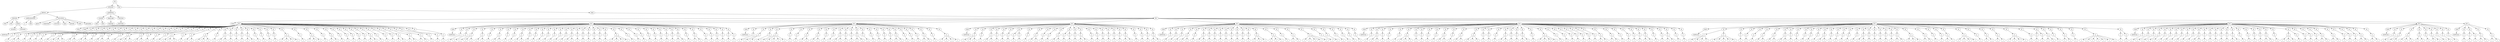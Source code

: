 digraph Tree {
	"t0" [label = "TEI"];
	"t1" [label = "teiHeader"];
	"t2" [label = "fileDesc"];
	"t3" [label = "titleStmt"];
	"t4" [label = "title"];
	"t5" [label = "title"];
	"t6" [label = "author"];
	"t7" [label = "surname"];
	"t8" [label = "forename"];
	"t9" [label = "publicationStmt"];
	"t10" [label = "p"];
	"t11" [label = "idno"];
	"t12" [label = "sourceDesc"];
	"t13" [label = "genre"];
	"t14" [label = "inspiration"];
	"t15" [label = "structure"];
	"t16" [label = "type"];
	"t17" [label = "periode"];
	"t18" [label = "taille"];
	"t19" [label = "permalien"];
	"t20" [label = "profileDesc"];
	"t21" [label = "creation"];
	"t22" [label = "date"];
	"t23" [label = "date"];
	"t24" [label = "langUsage"];
	"t25" [label = "language"];
	"t26" [label = "textClass"];
	"t27" [label = "keywords"];
	"t28" [label = "term"];
	"t29" [label = "text"];
	"t30" [label = "body"];
	"t31" [label = "div1"];
	"t32" [label = "head"];
	"t33" [label = "div2"];
	"t34" [label = "head"];
	"t35" [label = "listPerson"];
	"t36" [label = "sp"];
	"t37" [label = "p"];
	"t38" [label = "s"];
	"t39" [label = "sp"];
	"t40" [label = "p"];
	"t41" [label = "s"];
	"t42" [label = "s"];
	"t43" [label = "sp"];
	"t44" [label = "p"];
	"t45" [label = "s"];
	"t46" [label = "sp"];
	"t47" [label = "p"];
	"t48" [label = "s"];
	"t49" [label = "sp"];
	"t50" [label = "p"];
	"t51" [label = "s"];
	"t52" [label = "sp"];
	"t53" [label = "p"];
	"t54" [label = "s"];
	"t55" [label = "sp"];
	"t56" [label = "p"];
	"t57" [label = "s"];
	"t58" [label = "sp"];
	"t59" [label = "p"];
	"t60" [label = "s"];
	"t61" [label = "s"];
	"t62" [label = "s"];
	"t63" [label = "sp"];
	"t64" [label = "p"];
	"t65" [label = "s"];
	"t66" [label = "s"];
	"t67" [label = "sp"];
	"t68" [label = "p"];
	"t69" [label = "s"];
	"t70" [label = "s"];
	"t71" [label = "sp"];
	"t72" [label = "p"];
	"t73" [label = "s"];
	"t74" [label = "sp"];
	"t75" [label = "p"];
	"t76" [label = "s"];
	"t77" [label = "s"];
	"t78" [label = "sp"];
	"t79" [label = "p"];
	"t80" [label = "s"];
	"t81" [label = "sp"];
	"t82" [label = "p"];
	"t83" [label = "s"];
	"t84" [label = "sp"];
	"t85" [label = "p"];
	"t86" [label = "s"];
	"t87" [label = "s"];
	"t88" [label = "s"];
	"t89" [label = "sp"];
	"t90" [label = "p"];
	"t91" [label = "s"];
	"t92" [label = "s"];
	"t93" [label = "sp"];
	"t94" [label = "p"];
	"t95" [label = "s"];
	"t96" [label = "sp"];
	"t97" [label = "p"];
	"t98" [label = "s"];
	"t99" [label = "sp"];
	"t100" [label = "p"];
	"t101" [label = "s"];
	"t102" [label = "sp"];
	"t103" [label = "p"];
	"t104" [label = "s"];
	"t105" [label = "s"];
	"t106" [label = "s"];
	"t107" [label = "sp"];
	"t108" [label = "p"];
	"t109" [label = "s"];
	"t110" [label = "sp"];
	"t111" [label = "p"];
	"t112" [label = "s"];
	"t113" [label = "s"];
	"t114" [label = "sp"];
	"t115" [label = "p"];
	"t116" [label = "s"];
	"t117" [label = "s"];
	"t118" [label = "s"];
	"t119" [label = "sp"];
	"t120" [label = "p"];
	"t121" [label = "s"];
	"t122" [label = "sp"];
	"t123" [label = "p"];
	"t124" [label = "s"];
	"t125" [label = "s"];
	"t126" [label = "sp"];
	"t127" [label = "p"];
	"t128" [label = "s"];
	"t129" [label = "sp"];
	"t130" [label = "p"];
	"t131" [label = "s"];
	"t132" [label = "sp"];
	"t133" [label = "p"];
	"t134" [label = "s"];
	"t135" [label = "sp"];
	"t136" [label = "p"];
	"t137" [label = "s"];
	"t138" [label = "s"];
	"t139" [label = "sp"];
	"t140" [label = "p"];
	"t141" [label = "s"];
	"t142" [label = "sp"];
	"t143" [label = "p"];
	"t144" [label = "s"];
	"t145" [label = "sp"];
	"t146" [label = "p"];
	"t147" [label = "s"];
	"t148" [label = "sp"];
	"t149" [label = "p"];
	"t150" [label = "s"];
	"t151" [label = "sp"];
	"t152" [label = "p"];
	"t153" [label = "s"];
	"t154" [label = "s"];
	"t155" [label = "s"];
	"t156" [label = "s"];
	"t157" [label = "sp"];
	"t158" [label = "p"];
	"t159" [label = "s"];
	"t160" [label = "sp"];
	"t161" [label = "p"];
	"t162" [label = "s"];
	"t163" [label = "s"];
	"t164" [label = "s"];
	"t165" [label = "sp"];
	"t166" [label = "p"];
	"t167" [label = "s"];
	"t168" [label = "sp"];
	"t169" [label = "p"];
	"t170" [label = "s"];
	"t171" [label = "s"];
	"t172" [label = "sp"];
	"t173" [label = "p"];
	"t174" [label = "s"];
	"t175" [label = "sp"];
	"t176" [label = "p"];
	"t177" [label = "s"];
	"t178" [label = "sp"];
	"t179" [label = "p"];
	"t180" [label = "s"];
	"t181" [label = "sp"];
	"t182" [label = "p"];
	"t183" [label = "s"];
	"t184" [label = "sp"];
	"t185" [label = "p"];
	"t186" [label = "s"];
	"t187" [label = "sp"];
	"t188" [label = "p"];
	"t189" [label = "s"];
	"t190" [label = "s"];
	"t191" [label = "sp"];
	"t192" [label = "p"];
	"t193" [label = "s"];
	"t194" [label = "sp"];
	"t195" [label = "p"];
	"t196" [label = "s"];
	"t197" [label = "sp"];
	"t198" [label = "p"];
	"t199" [label = "s"];
	"t200" [label = "sp"];
	"t201" [label = "p"];
	"t202" [label = "s"];
	"t203" [label = "s"];
	"t204" [label = "sp"];
	"t205" [label = "p"];
	"t206" [label = "s"];
	"t207" [label = "s"];
	"t208" [label = "sp"];
	"t209" [label = "p"];
	"t210" [label = "s"];
	"t211" [label = "s"];
	"t212" [label = "sp"];
	"t213" [label = "p"];
	"t214" [label = "s"];
	"t215" [label = "sp"];
	"t216" [label = "p"];
	"t217" [label = "s"];
	"t218" [label = "sp"];
	"t219" [label = "p"];
	"t220" [label = "s"];
	"t221" [label = "div2"];
	"t222" [label = "head"];
	"t223" [label = "listPerson"];
	"t224" [label = "sp"];
	"t225" [label = "p"];
	"t226" [label = "s"];
	"t227" [label = "sp"];
	"t228" [label = "p"];
	"t229" [label = "s"];
	"t230" [label = "sp"];
	"t231" [label = "p"];
	"t232" [label = "s"];
	"t233" [label = "s"];
	"t234" [label = "s"];
	"t235" [label = "sp"];
	"t236" [label = "p"];
	"t237" [label = "s"];
	"t238" [label = "s"];
	"t239" [label = "sp"];
	"t240" [label = "p"];
	"t241" [label = "s"];
	"t242" [label = "sp"];
	"t243" [label = "p"];
	"t244" [label = "s"];
	"t245" [label = "s"];
	"t246" [label = "sp"];
	"t247" [label = "p"];
	"t248" [label = "s"];
	"t249" [label = "sp"];
	"t250" [label = "p"];
	"t251" [label = "s"];
	"t252" [label = "sp"];
	"t253" [label = "p"];
	"t254" [label = "s"];
	"t255" [label = "s"];
	"t256" [label = "sp"];
	"t257" [label = "p"];
	"t258" [label = "s"];
	"t259" [label = "sp"];
	"t260" [label = "p"];
	"t261" [label = "s"];
	"t262" [label = "sp"];
	"t263" [label = "p"];
	"t264" [label = "s"];
	"t265" [label = "sp"];
	"t266" [label = "p"];
	"t267" [label = "s"];
	"t268" [label = "sp"];
	"t269" [label = "p"];
	"t270" [label = "s"];
	"t271" [label = "sp"];
	"t272" [label = "p"];
	"t273" [label = "s"];
	"t274" [label = "sp"];
	"t275" [label = "p"];
	"t276" [label = "s"];
	"t277" [label = "sp"];
	"t278" [label = "p"];
	"t279" [label = "s"];
	"t280" [label = "s"];
	"t281" [label = "sp"];
	"t282" [label = "p"];
	"t283" [label = "s"];
	"t284" [label = "sp"];
	"t285" [label = "p"];
	"t286" [label = "s"];
	"t287" [label = "sp"];
	"t288" [label = "p"];
	"t289" [label = "s"];
	"t290" [label = "sp"];
	"t291" [label = "p"];
	"t292" [label = "s"];
	"t293" [label = "sp"];
	"t294" [label = "p"];
	"t295" [label = "s"];
	"t296" [label = "sp"];
	"t297" [label = "p"];
	"t298" [label = "s"];
	"t299" [label = "sp"];
	"t300" [label = "p"];
	"t301" [label = "s"];
	"t302" [label = "s"];
	"t303" [label = "s"];
	"t304" [label = "s"];
	"t305" [label = "sp"];
	"t306" [label = "p"];
	"t307" [label = "s"];
	"t308" [label = "sp"];
	"t309" [label = "p"];
	"t310" [label = "s"];
	"t311" [label = "sp"];
	"t312" [label = "p"];
	"t313" [label = "s"];
	"t314" [label = "sp"];
	"t315" [label = "p"];
	"t316" [label = "s"];
	"t317" [label = "sp"];
	"t318" [label = "p"];
	"t319" [label = "s"];
	"t320" [label = "sp"];
	"t321" [label = "p"];
	"t322" [label = "s"];
	"t323" [label = "sp"];
	"t324" [label = "p"];
	"t325" [label = "s"];
	"t326" [label = "sp"];
	"t327" [label = "p"];
	"t328" [label = "s"];
	"t329" [label = "sp"];
	"t330" [label = "p"];
	"t331" [label = "s"];
	"t332" [label = "s"];
	"t333" [label = "sp"];
	"t334" [label = "p"];
	"t335" [label = "s"];
	"t336" [label = "sp"];
	"t337" [label = "p"];
	"t338" [label = "s"];
	"t339" [label = "s"];
	"t340" [label = "sp"];
	"t341" [label = "p"];
	"t342" [label = "s"];
	"t343" [label = "sp"];
	"t344" [label = "p"];
	"t345" [label = "s"];
	"t346" [label = "sp"];
	"t347" [label = "p"];
	"t348" [label = "s"];
	"t349" [label = "sp"];
	"t350" [label = "p"];
	"t351" [label = "s"];
	"t352" [label = "sp"];
	"t353" [label = "p"];
	"t354" [label = "s"];
	"t355" [label = "p"];
	"t356" [label = "s"];
	"t357" [label = "div2"];
	"t358" [label = "head"];
	"t359" [label = "listPerson"];
	"t360" [label = "sp"];
	"t361" [label = "p"];
	"t362" [label = "s"];
	"t363" [label = "sp"];
	"t364" [label = "p"];
	"t365" [label = "s"];
	"t366" [label = "s"];
	"t367" [label = "sp"];
	"t368" [label = "p"];
	"t369" [label = "s"];
	"t370" [label = "sp"];
	"t371" [label = "p"];
	"t372" [label = "s"];
	"t373" [label = "s"];
	"t374" [label = "s"];
	"t375" [label = "s"];
	"t376" [label = "s"];
	"t377" [label = "sp"];
	"t378" [label = "p"];
	"t379" [label = "s"];
	"t380" [label = "sp"];
	"t381" [label = "p"];
	"t382" [label = "s"];
	"t383" [label = "sp"];
	"t384" [label = "p"];
	"t385" [label = "s"];
	"t386" [label = "s"];
	"t387" [label = "sp"];
	"t388" [label = "p"];
	"t389" [label = "s"];
	"t390" [label = "s"];
	"t391" [label = "sp"];
	"t392" [label = "p"];
	"t393" [label = "s"];
	"t394" [label = "sp"];
	"t395" [label = "p"];
	"t396" [label = "s"];
	"t397" [label = "sp"];
	"t398" [label = "p"];
	"t399" [label = "s"];
	"t400" [label = "s"];
	"t401" [label = "sp"];
	"t402" [label = "p"];
	"t403" [label = "s"];
	"t404" [label = "sp"];
	"t405" [label = "p"];
	"t406" [label = "s"];
	"t407" [label = "sp"];
	"t408" [label = "p"];
	"t409" [label = "s"];
	"t410" [label = "s"];
	"t411" [label = "sp"];
	"t412" [label = "p"];
	"t413" [label = "s"];
	"t414" [label = "sp"];
	"t415" [label = "p"];
	"t416" [label = "s"];
	"t417" [label = "sp"];
	"t418" [label = "p"];
	"t419" [label = "s"];
	"t420" [label = "sp"];
	"t421" [label = "p"];
	"t422" [label = "s"];
	"t423" [label = "sp"];
	"t424" [label = "p"];
	"t425" [label = "s"];
	"t426" [label = "sp"];
	"t427" [label = "p"];
	"t428" [label = "s"];
	"t429" [label = "s"];
	"t430" [label = "sp"];
	"t431" [label = "p"];
	"t432" [label = "s"];
	"t433" [label = "sp"];
	"t434" [label = "p"];
	"t435" [label = "s"];
	"t436" [label = "sp"];
	"t437" [label = "p"];
	"t438" [label = "s"];
	"t439" [label = "sp"];
	"t440" [label = "p"];
	"t441" [label = "s"];
	"t442" [label = "s"];
	"t443" [label = "sp"];
	"t444" [label = "p"];
	"t445" [label = "s"];
	"t446" [label = "sp"];
	"t447" [label = "p"];
	"t448" [label = "s"];
	"t449" [label = "s"];
	"t450" [label = "s"];
	"t451" [label = "s"];
	"t452" [label = "div2"];
	"t453" [label = "head"];
	"t454" [label = "listPerson"];
	"t455" [label = "sp"];
	"t456" [label = "p"];
	"t457" [label = "s"];
	"t458" [label = "s"];
	"t459" [label = "s"];
	"t460" [label = "sp"];
	"t461" [label = "p"];
	"t462" [label = "s"];
	"t463" [label = "sp"];
	"t464" [label = "p"];
	"t465" [label = "s"];
	"t466" [label = "s"];
	"t467" [label = "sp"];
	"t468" [label = "p"];
	"t469" [label = "s"];
	"t470" [label = "sp"];
	"t471" [label = "p"];
	"t472" [label = "s"];
	"t473" [label = "sp"];
	"t474" [label = "p"];
	"t475" [label = "s"];
	"t476" [label = "sp"];
	"t477" [label = "p"];
	"t478" [label = "s"];
	"t479" [label = "p"];
	"t480" [label = "s"];
	"t481" [label = "sp"];
	"t482" [label = "p"];
	"t483" [label = "s"];
	"t484" [label = "sp"];
	"t485" [label = "p"];
	"t486" [label = "s"];
	"t487" [label = "s"];
	"t488" [label = "sp"];
	"t489" [label = "p"];
	"t490" [label = "s"];
	"t491" [label = "sp"];
	"t492" [label = "p"];
	"t493" [label = "s"];
	"t494" [label = "sp"];
	"t495" [label = "p"];
	"t496" [label = "s"];
	"t497" [label = "s"];
	"t498" [label = "sp"];
	"t499" [label = "p"];
	"t500" [label = "s"];
	"t501" [label = "p"];
	"t502" [label = "s"];
	"t503" [label = "sp"];
	"t504" [label = "p"];
	"t505" [label = "s"];
	"t506" [label = "sp"];
	"t507" [label = "p"];
	"t508" [label = "s"];
	"t509" [label = "s"];
	"t510" [label = "sp"];
	"t511" [label = "p"];
	"t512" [label = "s"];
	"t513" [label = "sp"];
	"t514" [label = "p"];
	"t515" [label = "s"];
	"t516" [label = "sp"];
	"t517" [label = "p"];
	"t518" [label = "s"];
	"t519" [label = "sp"];
	"t520" [label = "p"];
	"t521" [label = "s"];
	"t522" [label = "sp"];
	"t523" [label = "p"];
	"t524" [label = "s"];
	"t525" [label = "sp"];
	"t526" [label = "p"];
	"t527" [label = "s"];
	"t528" [label = "sp"];
	"t529" [label = "p"];
	"t530" [label = "s"];
	"t531" [label = "s"];
	"t532" [label = "sp"];
	"t533" [label = "p"];
	"t534" [label = "s"];
	"t535" [label = "sp"];
	"t536" [label = "p"];
	"t537" [label = "s"];
	"t538" [label = "sp"];
	"t539" [label = "p"];
	"t540" [label = "s"];
	"t541" [label = "sp"];
	"t542" [label = "p"];
	"t543" [label = "s"];
	"t544" [label = "s"];
	"t545" [label = "div2"];
	"t546" [label = "head"];
	"t547" [label = "listPerson"];
	"t548" [label = "sp"];
	"t549" [label = "p"];
	"t550" [label = "s"];
	"t551" [label = "sp"];
	"t552" [label = "p"];
	"t553" [label = "s"];
	"t554" [label = "sp"];
	"t555" [label = "p"];
	"t556" [label = "s"];
	"t557" [label = "sp"];
	"t558" [label = "p"];
	"t559" [label = "s"];
	"t560" [label = "s"];
	"t561" [label = "sp"];
	"t562" [label = "p"];
	"t563" [label = "s"];
	"t564" [label = "sp"];
	"t565" [label = "p"];
	"t566" [label = "s"];
	"t567" [label = "s"];
	"t568" [label = "sp"];
	"t569" [label = "p"];
	"t570" [label = "s"];
	"t571" [label = "sp"];
	"t572" [label = "p"];
	"t573" [label = "s"];
	"t574" [label = "sp"];
	"t575" [label = "p"];
	"t576" [label = "s"];
	"t577" [label = "sp"];
	"t578" [label = "p"];
	"t579" [label = "s"];
	"t580" [label = "sp"];
	"t581" [label = "p"];
	"t582" [label = "s"];
	"t583" [label = "sp"];
	"t584" [label = "p"];
	"t585" [label = "s"];
	"t586" [label = "sp"];
	"t587" [label = "p"];
	"t588" [label = "s"];
	"t589" [label = "sp"];
	"t590" [label = "p"];
	"t591" [label = "s"];
	"t592" [label = "sp"];
	"t593" [label = "p"];
	"t594" [label = "s"];
	"t595" [label = "s"];
	"t596" [label = "s"];
	"t597" [label = "sp"];
	"t598" [label = "p"];
	"t599" [label = "s"];
	"t600" [label = "s"];
	"t601" [label = "s"];
	"t602" [label = "sp"];
	"t603" [label = "p"];
	"t604" [label = "s"];
	"t605" [label = "sp"];
	"t606" [label = "p"];
	"t607" [label = "s"];
	"t608" [label = "s"];
	"t609" [label = "sp"];
	"t610" [label = "p"];
	"t611" [label = "s"];
	"t612" [label = "s"];
	"t613" [label = "s"];
	"t614" [label = "s"];
	"t615" [label = "s"];
	"t616" [label = "sp"];
	"t617" [label = "p"];
	"t618" [label = "s"];
	"t619" [label = "sp"];
	"t620" [label = "p"];
	"t621" [label = "s"];
	"t622" [label = "sp"];
	"t623" [label = "p"];
	"t624" [label = "s"];
	"t625" [label = "sp"];
	"t626" [label = "p"];
	"t627" [label = "s"];
	"t628" [label = "sp"];
	"t629" [label = "p"];
	"t630" [label = "s"];
	"t631" [label = "sp"];
	"t632" [label = "p"];
	"t633" [label = "s"];
	"t634" [label = "div2"];
	"t635" [label = "head"];
	"t636" [label = "listPerson"];
	"t637" [label = "sp"];
	"t638" [label = "p"];
	"t639" [label = "s"];
	"t640" [label = "sp"];
	"t641" [label = "p"];
	"t642" [label = "s"];
	"t643" [label = "s"];
	"t644" [label = "sp"];
	"t645" [label = "p"];
	"t646" [label = "s"];
	"t647" [label = "sp"];
	"t648" [label = "p"];
	"t649" [label = "s"];
	"t650" [label = "sp"];
	"t651" [label = "p"];
	"t652" [label = "s"];
	"t653" [label = "sp"];
	"t654" [label = "p"];
	"t655" [label = "s"];
	"t656" [label = "s"];
	"t657" [label = "s"];
	"t658" [label = "sp"];
	"t659" [label = "p"];
	"t660" [label = "s"];
	"t661" [label = "sp"];
	"t662" [label = "p"];
	"t663" [label = "s"];
	"t664" [label = "sp"];
	"t665" [label = "p"];
	"t666" [label = "s"];
	"t667" [label = "sp"];
	"t668" [label = "p"];
	"t669" [label = "s"];
	"t670" [label = "sp"];
	"t671" [label = "p"];
	"t672" [label = "s"];
	"t673" [label = "s"];
	"t674" [label = "sp"];
	"t675" [label = "p"];
	"t676" [label = "s"];
	"t677" [label = "sp"];
	"t678" [label = "p"];
	"t679" [label = "s"];
	"t680" [label = "s"];
	"t681" [label = "sp"];
	"t682" [label = "p"];
	"t683" [label = "s"];
	"t684" [label = "s"];
	"t685" [label = "s"];
	"t686" [label = "sp"];
	"t687" [label = "p"];
	"t688" [label = "s"];
	"t689" [label = "sp"];
	"t690" [label = "p"];
	"t691" [label = "s"];
	"t692" [label = "sp"];
	"t693" [label = "p"];
	"t694" [label = "s"];
	"t695" [label = "sp"];
	"t696" [label = "p"];
	"t697" [label = "s"];
	"t698" [label = "s"];
	"t699" [label = "sp"];
	"t700" [label = "p"];
	"t701" [label = "s"];
	"t702" [label = "sp"];
	"t703" [label = "p"];
	"t704" [label = "s"];
	"t705" [label = "sp"];
	"t706" [label = "p"];
	"t707" [label = "s"];
	"t708" [label = "s"];
	"t709" [label = "sp"];
	"t710" [label = "p"];
	"t711" [label = "s"];
	"t712" [label = "sp"];
	"t713" [label = "p"];
	"t714" [label = "s"];
	"t715" [label = "s"];
	"t716" [label = "s"];
	"t717" [label = "s"];
	"t718" [label = "sp"];
	"t719" [label = "p"];
	"t720" [label = "s"];
	"t721" [label = "sp"];
	"t722" [label = "p"];
	"t723" [label = "s"];
	"t724" [label = "sp"];
	"t725" [label = "p"];
	"t726" [label = "s"];
	"t727" [label = "sp"];
	"t728" [label = "p"];
	"t729" [label = "s"];
	"t730" [label = "sp"];
	"t731" [label = "p"];
	"t732" [label = "s"];
	"t733" [label = "sp"];
	"t734" [label = "p"];
	"t735" [label = "s"];
	"t736" [label = "sp"];
	"t737" [label = "p"];
	"t738" [label = "s"];
	"t739" [label = "sp"];
	"t740" [label = "p"];
	"t741" [label = "s"];
	"t742" [label = "s"];
	"t743" [label = "sp"];
	"t744" [label = "p"];
	"t745" [label = "s"];
	"t746" [label = "s"];
	"t747" [label = "sp"];
	"t748" [label = "p"];
	"t749" [label = "s"];
	"t750" [label = "sp"];
	"t751" [label = "p"];
	"t752" [label = "s"];
	"t753" [label = "sp"];
	"t754" [label = "p"];
	"t755" [label = "s"];
	"t756" [label = "sp"];
	"t757" [label = "p"];
	"t758" [label = "s"];
	"t759" [label = "sp"];
	"t760" [label = "p"];
	"t761" [label = "s"];
	"t762" [label = "s"];
	"t763" [label = "sp"];
	"t764" [label = "p"];
	"t765" [label = "s"];
	"t766" [label = "sp"];
	"t767" [label = "p"];
	"t768" [label = "s"];
	"t769" [label = "sp"];
	"t770" [label = "p"];
	"t771" [label = "s"];
	"t772" [label = "s"];
	"t773" [label = "sp"];
	"t774" [label = "p"];
	"t775" [label = "s"];
	"t776" [label = "sp"];
	"t777" [label = "p"];
	"t778" [label = "s"];
	"t779" [label = "div2"];
	"t780" [label = "head"];
	"t781" [label = "listPerson"];
	"t782" [label = "sp"];
	"t783" [label = "p"];
	"t784" [label = "s"];
	"t785" [label = "s"];
	"t786" [label = "s"];
	"t787" [label = "s"];
	"t788" [label = "p"];
	"t789" [label = "s"];
	"t790" [label = "s"];
	"t791" [label = "s"];
	"t792" [label = "s"];
	"t793" [label = "s"];
	"t794" [label = "sp"];
	"t795" [label = "p"];
	"t796" [label = "s"];
	"t797" [label = "sp"];
	"t798" [label = "p"];
	"t799" [label = "s"];
	"t800" [label = "sp"];
	"t801" [label = "p"];
	"t802" [label = "s"];
	"t803" [label = "sp"];
	"t804" [label = "p"];
	"t805" [label = "s"];
	"t806" [label = "s"];
	"t807" [label = "sp"];
	"t808" [label = "p"];
	"t809" [label = "s"];
	"t810" [label = "s"];
	"t811" [label = "sp"];
	"t812" [label = "p"];
	"t813" [label = "s"];
	"t814" [label = "s"];
	"t815" [label = "sp"];
	"t816" [label = "p"];
	"t817" [label = "s"];
	"t818" [label = "sp"];
	"t819" [label = "p"];
	"t820" [label = "s"];
	"t821" [label = "sp"];
	"t822" [label = "p"];
	"t823" [label = "s"];
	"t824" [label = "sp"];
	"t825" [label = "p"];
	"t826" [label = "s"];
	"t827" [label = "sp"];
	"t828" [label = "p"];
	"t829" [label = "s"];
	"t830" [label = "sp"];
	"t831" [label = "p"];
	"t832" [label = "s"];
	"t833" [label = "s"];
	"t834" [label = "sp"];
	"t835" [label = "p"];
	"t836" [label = "s"];
	"t837" [label = "sp"];
	"t838" [label = "p"];
	"t839" [label = "s"];
	"t840" [label = "sp"];
	"t841" [label = "p"];
	"t842" [label = "s"];
	"t843" [label = "sp"];
	"t844" [label = "p"];
	"t845" [label = "s"];
	"t846" [label = "sp"];
	"t847" [label = "p"];
	"t848" [label = "s"];
	"t849" [label = "sp"];
	"t850" [label = "p"];
	"t851" [label = "s"];
	"t852" [label = "s"];
	"t853" [label = "sp"];
	"t854" [label = "p"];
	"t855" [label = "s"];
	"t856" [label = "sp"];
	"t857" [label = "p"];
	"t858" [label = "s"];
	"t859" [label = "sp"];
	"t860" [label = "p"];
	"t861" [label = "s"];
	"t862" [label = "sp"];
	"t863" [label = "p"];
	"t864" [label = "s"];
	"t865" [label = "sp"];
	"t866" [label = "p"];
	"t867" [label = "s"];
	"t868" [label = "sp"];
	"t869" [label = "p"];
	"t870" [label = "s"];
	"t871" [label = "s"];
	"t872" [label = "sp"];
	"t873" [label = "p"];
	"t874" [label = "s"];
	"t875" [label = "s"];
	"t876" [label = "s"];
	"t877" [label = "sp"];
	"t878" [label = "p"];
	"t879" [label = "s"];
	"t880" [label = "s"];
	"t881" [label = "sp"];
	"t882" [label = "p"];
	"t883" [label = "s"];
	"t884" [label = "sp"];
	"t885" [label = "p"];
	"t886" [label = "s"];
	"t887" [label = "sp"];
	"t888" [label = "p"];
	"t889" [label = "s"];
	"t890" [label = "s"];
	"t891" [label = "sp"];
	"t892" [label = "p"];
	"t893" [label = "s"];
	"t894" [label = "s"];
	"t895" [label = "s"];
	"t896" [label = "s"];
	"t897" [label = "sp"];
	"t898" [label = "p"];
	"t899" [label = "s"];
	"t900" [label = "sp"];
	"t901" [label = "p"];
	"t902" [label = "s"];
	"t903" [label = "s"];
	"t904" [label = "sp"];
	"t905" [label = "p"];
	"t906" [label = "s"];
	"t907" [label = "s"];
	"t908" [label = "sp"];
	"t909" [label = "p"];
	"t910" [label = "s"];
	"t911" [label = "s"];
	"t912" [label = "s"];
	"t913" [label = "s"];
	"t914" [label = "sp"];
	"t915" [label = "p"];
	"t916" [label = "s"];
	"t917" [label = "sp"];
	"t918" [label = "p"];
	"t919" [label = "s"];
	"t920" [label = "p"];
	"t921" [label = "s"];
	"t922" [label = "sp"];
	"t923" [label = "p"];
	"t924" [label = "s"];
	"t925" [label = "s"];
	"t926" [label = "sp"];
	"t927" [label = "p"];
	"t928" [label = "s"];
	"t929" [label = "sp"];
	"t930" [label = "p"];
	"t931" [label = "s"];
	"t932" [label = "s"];
	"t933" [label = "sp"];
	"t934" [label = "p"];
	"t935" [label = "s"];
	"t936" [label = "sp"];
	"t937" [label = "p"];
	"t938" [label = "s"];
	"t939" [label = "s"];
	"t940" [label = "s"];
	"t941" [label = "s"];
	"t942" [label = "s"];
	"t943" [label = "s"];
	"t944" [label = "s"];
	"t945" [label = "sp"];
	"t946" [label = "p"];
	"t947" [label = "s"];
	"t948" [label = "p"];
	"t949" [label = "s"];
	"t950" [label = "div2"];
	"t951" [label = "head"];
	"t952" [label = "listPerson"];
	"t953" [label = "sp"];
	"t954" [label = "p"];
	"t955" [label = "s"];
	"t956" [label = "sp"];
	"t957" [label = "p"];
	"t958" [label = "s"];
	"t959" [label = "sp"];
	"t960" [label = "p"];
	"t961" [label = "s"];
	"t962" [label = "sp"];
	"t963" [label = "p"];
	"t964" [label = "s"];
	"t965" [label = "s"];
	"t966" [label = "sp"];
	"t967" [label = "p"];
	"t968" [label = "s"];
	"t969" [label = "sp"];
	"t970" [label = "p"];
	"t971" [label = "s"];
	"t972" [label = "sp"];
	"t973" [label = "p"];
	"t974" [label = "s"];
	"t975" [label = "sp"];
	"t976" [label = "p"];
	"t977" [label = "s"];
	"t978" [label = "sp"];
	"t979" [label = "p"];
	"t980" [label = "s"];
	"t981" [label = "sp"];
	"t982" [label = "p"];
	"t983" [label = "s"];
	"t984" [label = "sp"];
	"t985" [label = "p"];
	"t986" [label = "s"];
	"t987" [label = "s"];
	"t988" [label = "sp"];
	"t989" [label = "p"];
	"t990" [label = "s"];
	"t991" [label = "sp"];
	"t992" [label = "p"];
	"t993" [label = "s"];
	"t994" [label = "sp"];
	"t995" [label = "p"];
	"t996" [label = "s"];
	"t997" [label = "sp"];
	"t998" [label = "p"];
	"t999" [label = "s"];
	"t1000" [label = "sp"];
	"t1001" [label = "p"];
	"t1002" [label = "s"];
	"t1003" [label = "sp"];
	"t1004" [label = "p"];
	"t1005" [label = "s"];
	"t1006" [label = "s"];
	"t1007" [label = "sp"];
	"t1008" [label = "p"];
	"t1009" [label = "s"];
	"t1010" [label = "sp"];
	"t1011" [label = "p"];
	"t1012" [label = "s"];
	"t1013" [label = "sp"];
	"t1014" [label = "p"];
	"t1015" [label = "s"];
	"t1016" [label = "sp"];
	"t1017" [label = "p"];
	"t1018" [label = "s"];
	"t1019" [label = "sp"];
	"t1020" [label = "p"];
	"t1021" [label = "s"];
	"t1022" [label = "s"];
	"t1023" [label = "sp"];
	"t1024" [label = "p"];
	"t1025" [label = "s"];
	"t1026" [label = "sp"];
	"t1027" [label = "p"];
	"t1028" [label = "s"];
	"t1029" [label = "s"];
	"t1030" [label = "s"];
	"t1031" [label = "p"];
	"t1032" [label = "s"];
	"t1033" [label = "sp"];
	"t1034" [label = "p"];
	"t1035" [label = "s"];
	"t1036" [label = "sp"];
	"t1037" [label = "p"];
	"t1038" [label = "s"];
	"t1039" [label = "sp"];
	"t1040" [label = "p"];
	"t1041" [label = "s"];
	"t1042" [label = "sp"];
	"t1043" [label = "p"];
	"t1044" [label = "s"];
	"t1045" [label = "s"];
	"t1046" [label = "sp"];
	"t1047" [label = "p"];
	"t1048" [label = "s"];
	"t1049" [label = "s"];
	"t1050" [label = "sp"];
	"t1051" [label = "p"];
	"t1052" [label = "s"];
	"t1053" [label = "sp"];
	"t1054" [label = "p"];
	"t1055" [label = "s"];
	"t1056" [label = "sp"];
	"t1057" [label = "p"];
	"t1058" [label = "s"];
	"t1059" [label = "sp"];
	"t1060" [label = "p"];
	"t1061" [label = "s"];
	"t1062" [label = "s"];
	"t1063" [label = "sp"];
	"t1064" [label = "p"];
	"t1065" [label = "s"];
	"t1066" [label = "s"];
	"t1067" [label = "div2"];
	"t1068" [label = "head"];
	"t1069" [label = "listPerson"];
	"t1070" [label = "sp"];
	"t1071" [label = "p"];
	"t1072" [label = "s"];
	"t1073" [label = "sp"];
	"t1074" [label = "p"];
	"t1075" [label = "s"];
	"t1076" [label = "s"];
	"t1077" [label = "sp"];
	"t1078" [label = "p"];
	"t1079" [label = "s"];
	"t1080" [label = "s"];
	"t1081" [label = "s"];
	"t1082" [label = "sp"];
	"t1083" [label = "p"];
	"t1084" [label = "s"];
	"t1085" [label = "s"];
	"t1086" [label = "sp"];
	"t1087" [label = "p"];
	"t1088" [label = "s"];
	"t1089" [label = "sp"];
	"t1090" [label = "p"];
	"t1091" [label = "s"];
	"t1092" [label = "s"];
	"t1093" [label = "sp"];
	"t1094" [label = "p"];
	"t1095" [label = "s"];
	"t1096" [label = "sp"];
	"t1097" [label = "p"];
	"t1098" [label = "s"];
	"t1099" [label = "sp"];
	"t1100" [label = "p"];
	"t1101" [label = "s"];
	"t1102" [label = "div2"];
	"t1103" [label = "head"];
	"t1104" [label = "listPerson"];
	"t1105" [label = "sp"];
	"t1106" [label = "p"];
	"t1107" [label = "s"];
	"t1108" [label = "sp"];
	"t1109" [label = "p"];
	"t1110" [label = "s"];
	"t1111" [label = "p"];
	"t1112" [label = "s"];
	"t1113" [label = "sp"];
	"t1114" [label = "p"];
	"t1115" [label = "s"];
	"t1116" [label = "s"];
	"t1117" [label = "sp"];
	"t1118" [label = "p"];
	"t1119" [label = "s"];
	"t1120" [label = "s"];
	"t0" -> "t1";
	"t1" -> "t2";
	"t2" -> "t3";
	"t3" -> "t4";
	"t3" -> "t5";
	"t3" -> "t6";
	"t6" -> "t7";
	"t6" -> "t8";
	"t2" -> "t9";
	"t9" -> "t10";
	"t9" -> "t11";
	"t2" -> "t12";
	"t12" -> "t13";
	"t12" -> "t14";
	"t12" -> "t15";
	"t12" -> "t16";
	"t12" -> "t17";
	"t12" -> "t18";
	"t12" -> "t19";
	"t1" -> "t20";
	"t20" -> "t21";
	"t21" -> "t22";
	"t21" -> "t23";
	"t20" -> "t24";
	"t24" -> "t25";
	"t20" -> "t26";
	"t26" -> "t27";
	"t27" -> "t28";
	"t0" -> "t29";
	"t29" -> "t30";
	"t30" -> "t31";
	"t31" -> "t32";
	"t31" -> "t33";
	"t33" -> "t34";
	"t34" -> "t35";
	"t33" -> "t36";
	"t36" -> "t37";
	"t37" -> "t38";
	"t33" -> "t39";
	"t39" -> "t40";
	"t40" -> "t41";
	"t40" -> "t42";
	"t33" -> "t43";
	"t43" -> "t44";
	"t44" -> "t45";
	"t33" -> "t46";
	"t46" -> "t47";
	"t47" -> "t48";
	"t33" -> "t49";
	"t49" -> "t50";
	"t50" -> "t51";
	"t33" -> "t52";
	"t52" -> "t53";
	"t53" -> "t54";
	"t33" -> "t55";
	"t55" -> "t56";
	"t56" -> "t57";
	"t33" -> "t58";
	"t58" -> "t59";
	"t59" -> "t60";
	"t59" -> "t61";
	"t59" -> "t62";
	"t33" -> "t63";
	"t63" -> "t64";
	"t64" -> "t65";
	"t64" -> "t66";
	"t33" -> "t67";
	"t67" -> "t68";
	"t68" -> "t69";
	"t68" -> "t70";
	"t33" -> "t71";
	"t71" -> "t72";
	"t72" -> "t73";
	"t33" -> "t74";
	"t74" -> "t75";
	"t75" -> "t76";
	"t75" -> "t77";
	"t33" -> "t78";
	"t78" -> "t79";
	"t79" -> "t80";
	"t33" -> "t81";
	"t81" -> "t82";
	"t82" -> "t83";
	"t33" -> "t84";
	"t84" -> "t85";
	"t85" -> "t86";
	"t85" -> "t87";
	"t85" -> "t88";
	"t33" -> "t89";
	"t89" -> "t90";
	"t90" -> "t91";
	"t90" -> "t92";
	"t33" -> "t93";
	"t93" -> "t94";
	"t94" -> "t95";
	"t33" -> "t96";
	"t96" -> "t97";
	"t97" -> "t98";
	"t33" -> "t99";
	"t99" -> "t100";
	"t100" -> "t101";
	"t33" -> "t102";
	"t102" -> "t103";
	"t103" -> "t104";
	"t103" -> "t105";
	"t103" -> "t106";
	"t33" -> "t107";
	"t107" -> "t108";
	"t108" -> "t109";
	"t33" -> "t110";
	"t110" -> "t111";
	"t111" -> "t112";
	"t111" -> "t113";
	"t33" -> "t114";
	"t114" -> "t115";
	"t115" -> "t116";
	"t115" -> "t117";
	"t115" -> "t118";
	"t33" -> "t119";
	"t119" -> "t120";
	"t120" -> "t121";
	"t33" -> "t122";
	"t122" -> "t123";
	"t123" -> "t124";
	"t123" -> "t125";
	"t33" -> "t126";
	"t126" -> "t127";
	"t127" -> "t128";
	"t33" -> "t129";
	"t129" -> "t130";
	"t130" -> "t131";
	"t33" -> "t132";
	"t132" -> "t133";
	"t133" -> "t134";
	"t33" -> "t135";
	"t135" -> "t136";
	"t136" -> "t137";
	"t136" -> "t138";
	"t33" -> "t139";
	"t139" -> "t140";
	"t140" -> "t141";
	"t33" -> "t142";
	"t142" -> "t143";
	"t143" -> "t144";
	"t33" -> "t145";
	"t145" -> "t146";
	"t146" -> "t147";
	"t33" -> "t148";
	"t148" -> "t149";
	"t149" -> "t150";
	"t33" -> "t151";
	"t151" -> "t152";
	"t152" -> "t153";
	"t152" -> "t154";
	"t152" -> "t155";
	"t152" -> "t156";
	"t33" -> "t157";
	"t157" -> "t158";
	"t158" -> "t159";
	"t33" -> "t160";
	"t160" -> "t161";
	"t161" -> "t162";
	"t161" -> "t163";
	"t161" -> "t164";
	"t33" -> "t165";
	"t165" -> "t166";
	"t166" -> "t167";
	"t33" -> "t168";
	"t168" -> "t169";
	"t169" -> "t170";
	"t169" -> "t171";
	"t33" -> "t172";
	"t172" -> "t173";
	"t173" -> "t174";
	"t33" -> "t175";
	"t175" -> "t176";
	"t176" -> "t177";
	"t33" -> "t178";
	"t178" -> "t179";
	"t179" -> "t180";
	"t33" -> "t181";
	"t181" -> "t182";
	"t182" -> "t183";
	"t33" -> "t184";
	"t184" -> "t185";
	"t185" -> "t186";
	"t33" -> "t187";
	"t187" -> "t188";
	"t188" -> "t189";
	"t188" -> "t190";
	"t33" -> "t191";
	"t191" -> "t192";
	"t192" -> "t193";
	"t33" -> "t194";
	"t194" -> "t195";
	"t195" -> "t196";
	"t33" -> "t197";
	"t197" -> "t198";
	"t198" -> "t199";
	"t33" -> "t200";
	"t200" -> "t201";
	"t201" -> "t202";
	"t201" -> "t203";
	"t33" -> "t204";
	"t204" -> "t205";
	"t205" -> "t206";
	"t205" -> "t207";
	"t33" -> "t208";
	"t208" -> "t209";
	"t209" -> "t210";
	"t209" -> "t211";
	"t33" -> "t212";
	"t212" -> "t213";
	"t213" -> "t214";
	"t33" -> "t215";
	"t215" -> "t216";
	"t216" -> "t217";
	"t33" -> "t218";
	"t218" -> "t219";
	"t219" -> "t220";
	"t31" -> "t221";
	"t221" -> "t222";
	"t222" -> "t223";
	"t221" -> "t224";
	"t224" -> "t225";
	"t225" -> "t226";
	"t221" -> "t227";
	"t227" -> "t228";
	"t228" -> "t229";
	"t221" -> "t230";
	"t230" -> "t231";
	"t231" -> "t232";
	"t231" -> "t233";
	"t231" -> "t234";
	"t221" -> "t235";
	"t235" -> "t236";
	"t236" -> "t237";
	"t236" -> "t238";
	"t221" -> "t239";
	"t239" -> "t240";
	"t240" -> "t241";
	"t221" -> "t242";
	"t242" -> "t243";
	"t243" -> "t244";
	"t243" -> "t245";
	"t221" -> "t246";
	"t246" -> "t247";
	"t247" -> "t248";
	"t221" -> "t249";
	"t249" -> "t250";
	"t250" -> "t251";
	"t221" -> "t252";
	"t252" -> "t253";
	"t253" -> "t254";
	"t253" -> "t255";
	"t221" -> "t256";
	"t256" -> "t257";
	"t257" -> "t258";
	"t221" -> "t259";
	"t259" -> "t260";
	"t260" -> "t261";
	"t221" -> "t262";
	"t262" -> "t263";
	"t263" -> "t264";
	"t221" -> "t265";
	"t265" -> "t266";
	"t266" -> "t267";
	"t221" -> "t268";
	"t268" -> "t269";
	"t269" -> "t270";
	"t221" -> "t271";
	"t271" -> "t272";
	"t272" -> "t273";
	"t221" -> "t274";
	"t274" -> "t275";
	"t275" -> "t276";
	"t221" -> "t277";
	"t277" -> "t278";
	"t278" -> "t279";
	"t278" -> "t280";
	"t221" -> "t281";
	"t281" -> "t282";
	"t282" -> "t283";
	"t221" -> "t284";
	"t284" -> "t285";
	"t285" -> "t286";
	"t221" -> "t287";
	"t287" -> "t288";
	"t288" -> "t289";
	"t221" -> "t290";
	"t290" -> "t291";
	"t291" -> "t292";
	"t221" -> "t293";
	"t293" -> "t294";
	"t294" -> "t295";
	"t221" -> "t296";
	"t296" -> "t297";
	"t297" -> "t298";
	"t221" -> "t299";
	"t299" -> "t300";
	"t300" -> "t301";
	"t300" -> "t302";
	"t300" -> "t303";
	"t300" -> "t304";
	"t221" -> "t305";
	"t305" -> "t306";
	"t306" -> "t307";
	"t221" -> "t308";
	"t308" -> "t309";
	"t309" -> "t310";
	"t221" -> "t311";
	"t311" -> "t312";
	"t312" -> "t313";
	"t221" -> "t314";
	"t314" -> "t315";
	"t315" -> "t316";
	"t221" -> "t317";
	"t317" -> "t318";
	"t318" -> "t319";
	"t221" -> "t320";
	"t320" -> "t321";
	"t321" -> "t322";
	"t221" -> "t323";
	"t323" -> "t324";
	"t324" -> "t325";
	"t221" -> "t326";
	"t326" -> "t327";
	"t327" -> "t328";
	"t221" -> "t329";
	"t329" -> "t330";
	"t330" -> "t331";
	"t330" -> "t332";
	"t221" -> "t333";
	"t333" -> "t334";
	"t334" -> "t335";
	"t221" -> "t336";
	"t336" -> "t337";
	"t337" -> "t338";
	"t337" -> "t339";
	"t221" -> "t340";
	"t340" -> "t341";
	"t341" -> "t342";
	"t221" -> "t343";
	"t343" -> "t344";
	"t344" -> "t345";
	"t221" -> "t346";
	"t346" -> "t347";
	"t347" -> "t348";
	"t221" -> "t349";
	"t349" -> "t350";
	"t350" -> "t351";
	"t221" -> "t352";
	"t352" -> "t353";
	"t353" -> "t354";
	"t352" -> "t355";
	"t355" -> "t356";
	"t31" -> "t357";
	"t357" -> "t358";
	"t358" -> "t359";
	"t357" -> "t360";
	"t360" -> "t361";
	"t361" -> "t362";
	"t357" -> "t363";
	"t363" -> "t364";
	"t364" -> "t365";
	"t364" -> "t366";
	"t357" -> "t367";
	"t367" -> "t368";
	"t368" -> "t369";
	"t357" -> "t370";
	"t370" -> "t371";
	"t371" -> "t372";
	"t371" -> "t373";
	"t371" -> "t374";
	"t371" -> "t375";
	"t371" -> "t376";
	"t357" -> "t377";
	"t377" -> "t378";
	"t378" -> "t379";
	"t357" -> "t380";
	"t380" -> "t381";
	"t381" -> "t382";
	"t357" -> "t383";
	"t383" -> "t384";
	"t384" -> "t385";
	"t384" -> "t386";
	"t357" -> "t387";
	"t387" -> "t388";
	"t388" -> "t389";
	"t388" -> "t390";
	"t357" -> "t391";
	"t391" -> "t392";
	"t392" -> "t393";
	"t357" -> "t394";
	"t394" -> "t395";
	"t395" -> "t396";
	"t357" -> "t397";
	"t397" -> "t398";
	"t398" -> "t399";
	"t398" -> "t400";
	"t357" -> "t401";
	"t401" -> "t402";
	"t402" -> "t403";
	"t357" -> "t404";
	"t404" -> "t405";
	"t405" -> "t406";
	"t357" -> "t407";
	"t407" -> "t408";
	"t408" -> "t409";
	"t408" -> "t410";
	"t357" -> "t411";
	"t411" -> "t412";
	"t412" -> "t413";
	"t357" -> "t414";
	"t414" -> "t415";
	"t415" -> "t416";
	"t357" -> "t417";
	"t417" -> "t418";
	"t418" -> "t419";
	"t357" -> "t420";
	"t420" -> "t421";
	"t421" -> "t422";
	"t357" -> "t423";
	"t423" -> "t424";
	"t424" -> "t425";
	"t357" -> "t426";
	"t426" -> "t427";
	"t427" -> "t428";
	"t427" -> "t429";
	"t357" -> "t430";
	"t430" -> "t431";
	"t431" -> "t432";
	"t357" -> "t433";
	"t433" -> "t434";
	"t434" -> "t435";
	"t357" -> "t436";
	"t436" -> "t437";
	"t437" -> "t438";
	"t357" -> "t439";
	"t439" -> "t440";
	"t440" -> "t441";
	"t440" -> "t442";
	"t357" -> "t443";
	"t443" -> "t444";
	"t444" -> "t445";
	"t357" -> "t446";
	"t446" -> "t447";
	"t447" -> "t448";
	"t447" -> "t449";
	"t447" -> "t450";
	"t447" -> "t451";
	"t31" -> "t452";
	"t452" -> "t453";
	"t453" -> "t454";
	"t452" -> "t455";
	"t455" -> "t456";
	"t456" -> "t457";
	"t456" -> "t458";
	"t456" -> "t459";
	"t452" -> "t460";
	"t460" -> "t461";
	"t461" -> "t462";
	"t452" -> "t463";
	"t463" -> "t464";
	"t464" -> "t465";
	"t464" -> "t466";
	"t452" -> "t467";
	"t467" -> "t468";
	"t468" -> "t469";
	"t452" -> "t470";
	"t470" -> "t471";
	"t471" -> "t472";
	"t452" -> "t473";
	"t473" -> "t474";
	"t474" -> "t475";
	"t452" -> "t476";
	"t476" -> "t477";
	"t477" -> "t478";
	"t476" -> "t479";
	"t479" -> "t480";
	"t452" -> "t481";
	"t481" -> "t482";
	"t482" -> "t483";
	"t452" -> "t484";
	"t484" -> "t485";
	"t485" -> "t486";
	"t485" -> "t487";
	"t452" -> "t488";
	"t488" -> "t489";
	"t489" -> "t490";
	"t452" -> "t491";
	"t491" -> "t492";
	"t492" -> "t493";
	"t452" -> "t494";
	"t494" -> "t495";
	"t495" -> "t496";
	"t495" -> "t497";
	"t452" -> "t498";
	"t498" -> "t499";
	"t499" -> "t500";
	"t498" -> "t501";
	"t501" -> "t502";
	"t452" -> "t503";
	"t503" -> "t504";
	"t504" -> "t505";
	"t452" -> "t506";
	"t506" -> "t507";
	"t507" -> "t508";
	"t507" -> "t509";
	"t452" -> "t510";
	"t510" -> "t511";
	"t511" -> "t512";
	"t452" -> "t513";
	"t513" -> "t514";
	"t514" -> "t515";
	"t452" -> "t516";
	"t516" -> "t517";
	"t517" -> "t518";
	"t452" -> "t519";
	"t519" -> "t520";
	"t520" -> "t521";
	"t452" -> "t522";
	"t522" -> "t523";
	"t523" -> "t524";
	"t452" -> "t525";
	"t525" -> "t526";
	"t526" -> "t527";
	"t452" -> "t528";
	"t528" -> "t529";
	"t529" -> "t530";
	"t529" -> "t531";
	"t452" -> "t532";
	"t532" -> "t533";
	"t533" -> "t534";
	"t452" -> "t535";
	"t535" -> "t536";
	"t536" -> "t537";
	"t452" -> "t538";
	"t538" -> "t539";
	"t539" -> "t540";
	"t452" -> "t541";
	"t541" -> "t542";
	"t542" -> "t543";
	"t542" -> "t544";
	"t31" -> "t545";
	"t545" -> "t546";
	"t546" -> "t547";
	"t545" -> "t548";
	"t548" -> "t549";
	"t549" -> "t550";
	"t545" -> "t551";
	"t551" -> "t552";
	"t552" -> "t553";
	"t545" -> "t554";
	"t554" -> "t555";
	"t555" -> "t556";
	"t545" -> "t557";
	"t557" -> "t558";
	"t558" -> "t559";
	"t558" -> "t560";
	"t545" -> "t561";
	"t561" -> "t562";
	"t562" -> "t563";
	"t545" -> "t564";
	"t564" -> "t565";
	"t565" -> "t566";
	"t565" -> "t567";
	"t545" -> "t568";
	"t568" -> "t569";
	"t569" -> "t570";
	"t545" -> "t571";
	"t571" -> "t572";
	"t572" -> "t573";
	"t545" -> "t574";
	"t574" -> "t575";
	"t575" -> "t576";
	"t545" -> "t577";
	"t577" -> "t578";
	"t578" -> "t579";
	"t545" -> "t580";
	"t580" -> "t581";
	"t581" -> "t582";
	"t545" -> "t583";
	"t583" -> "t584";
	"t584" -> "t585";
	"t545" -> "t586";
	"t586" -> "t587";
	"t587" -> "t588";
	"t545" -> "t589";
	"t589" -> "t590";
	"t590" -> "t591";
	"t545" -> "t592";
	"t592" -> "t593";
	"t593" -> "t594";
	"t593" -> "t595";
	"t593" -> "t596";
	"t545" -> "t597";
	"t597" -> "t598";
	"t598" -> "t599";
	"t598" -> "t600";
	"t598" -> "t601";
	"t545" -> "t602";
	"t602" -> "t603";
	"t603" -> "t604";
	"t545" -> "t605";
	"t605" -> "t606";
	"t606" -> "t607";
	"t606" -> "t608";
	"t545" -> "t609";
	"t609" -> "t610";
	"t610" -> "t611";
	"t610" -> "t612";
	"t610" -> "t613";
	"t610" -> "t614";
	"t610" -> "t615";
	"t545" -> "t616";
	"t616" -> "t617";
	"t617" -> "t618";
	"t545" -> "t619";
	"t619" -> "t620";
	"t620" -> "t621";
	"t545" -> "t622";
	"t622" -> "t623";
	"t623" -> "t624";
	"t545" -> "t625";
	"t625" -> "t626";
	"t626" -> "t627";
	"t545" -> "t628";
	"t628" -> "t629";
	"t629" -> "t630";
	"t545" -> "t631";
	"t631" -> "t632";
	"t632" -> "t633";
	"t31" -> "t634";
	"t634" -> "t635";
	"t635" -> "t636";
	"t634" -> "t637";
	"t637" -> "t638";
	"t638" -> "t639";
	"t634" -> "t640";
	"t640" -> "t641";
	"t641" -> "t642";
	"t641" -> "t643";
	"t634" -> "t644";
	"t644" -> "t645";
	"t645" -> "t646";
	"t634" -> "t647";
	"t647" -> "t648";
	"t648" -> "t649";
	"t634" -> "t650";
	"t650" -> "t651";
	"t651" -> "t652";
	"t634" -> "t653";
	"t653" -> "t654";
	"t654" -> "t655";
	"t654" -> "t656";
	"t654" -> "t657";
	"t634" -> "t658";
	"t658" -> "t659";
	"t659" -> "t660";
	"t634" -> "t661";
	"t661" -> "t662";
	"t662" -> "t663";
	"t634" -> "t664";
	"t664" -> "t665";
	"t665" -> "t666";
	"t634" -> "t667";
	"t667" -> "t668";
	"t668" -> "t669";
	"t634" -> "t670";
	"t670" -> "t671";
	"t671" -> "t672";
	"t671" -> "t673";
	"t634" -> "t674";
	"t674" -> "t675";
	"t675" -> "t676";
	"t634" -> "t677";
	"t677" -> "t678";
	"t678" -> "t679";
	"t678" -> "t680";
	"t634" -> "t681";
	"t681" -> "t682";
	"t682" -> "t683";
	"t682" -> "t684";
	"t682" -> "t685";
	"t634" -> "t686";
	"t686" -> "t687";
	"t687" -> "t688";
	"t634" -> "t689";
	"t689" -> "t690";
	"t690" -> "t691";
	"t634" -> "t692";
	"t692" -> "t693";
	"t693" -> "t694";
	"t634" -> "t695";
	"t695" -> "t696";
	"t696" -> "t697";
	"t696" -> "t698";
	"t634" -> "t699";
	"t699" -> "t700";
	"t700" -> "t701";
	"t634" -> "t702";
	"t702" -> "t703";
	"t703" -> "t704";
	"t634" -> "t705";
	"t705" -> "t706";
	"t706" -> "t707";
	"t706" -> "t708";
	"t634" -> "t709";
	"t709" -> "t710";
	"t710" -> "t711";
	"t634" -> "t712";
	"t712" -> "t713";
	"t713" -> "t714";
	"t713" -> "t715";
	"t713" -> "t716";
	"t713" -> "t717";
	"t634" -> "t718";
	"t718" -> "t719";
	"t719" -> "t720";
	"t634" -> "t721";
	"t721" -> "t722";
	"t722" -> "t723";
	"t634" -> "t724";
	"t724" -> "t725";
	"t725" -> "t726";
	"t634" -> "t727";
	"t727" -> "t728";
	"t728" -> "t729";
	"t634" -> "t730";
	"t730" -> "t731";
	"t731" -> "t732";
	"t634" -> "t733";
	"t733" -> "t734";
	"t734" -> "t735";
	"t634" -> "t736";
	"t736" -> "t737";
	"t737" -> "t738";
	"t634" -> "t739";
	"t739" -> "t740";
	"t740" -> "t741";
	"t740" -> "t742";
	"t634" -> "t743";
	"t743" -> "t744";
	"t744" -> "t745";
	"t744" -> "t746";
	"t634" -> "t747";
	"t747" -> "t748";
	"t748" -> "t749";
	"t634" -> "t750";
	"t750" -> "t751";
	"t751" -> "t752";
	"t634" -> "t753";
	"t753" -> "t754";
	"t754" -> "t755";
	"t634" -> "t756";
	"t756" -> "t757";
	"t757" -> "t758";
	"t634" -> "t759";
	"t759" -> "t760";
	"t760" -> "t761";
	"t760" -> "t762";
	"t634" -> "t763";
	"t763" -> "t764";
	"t764" -> "t765";
	"t634" -> "t766";
	"t766" -> "t767";
	"t767" -> "t768";
	"t634" -> "t769";
	"t769" -> "t770";
	"t770" -> "t771";
	"t770" -> "t772";
	"t634" -> "t773";
	"t773" -> "t774";
	"t774" -> "t775";
	"t634" -> "t776";
	"t776" -> "t777";
	"t777" -> "t778";
	"t31" -> "t779";
	"t779" -> "t780";
	"t780" -> "t781";
	"t779" -> "t782";
	"t782" -> "t783";
	"t783" -> "t784";
	"t783" -> "t785";
	"t783" -> "t786";
	"t783" -> "t787";
	"t782" -> "t788";
	"t788" -> "t789";
	"t788" -> "t790";
	"t788" -> "t791";
	"t788" -> "t792";
	"t788" -> "t793";
	"t779" -> "t794";
	"t794" -> "t795";
	"t795" -> "t796";
	"t779" -> "t797";
	"t797" -> "t798";
	"t798" -> "t799";
	"t779" -> "t800";
	"t800" -> "t801";
	"t801" -> "t802";
	"t779" -> "t803";
	"t803" -> "t804";
	"t804" -> "t805";
	"t804" -> "t806";
	"t779" -> "t807";
	"t807" -> "t808";
	"t808" -> "t809";
	"t808" -> "t810";
	"t779" -> "t811";
	"t811" -> "t812";
	"t812" -> "t813";
	"t812" -> "t814";
	"t779" -> "t815";
	"t815" -> "t816";
	"t816" -> "t817";
	"t779" -> "t818";
	"t818" -> "t819";
	"t819" -> "t820";
	"t779" -> "t821";
	"t821" -> "t822";
	"t822" -> "t823";
	"t779" -> "t824";
	"t824" -> "t825";
	"t825" -> "t826";
	"t779" -> "t827";
	"t827" -> "t828";
	"t828" -> "t829";
	"t779" -> "t830";
	"t830" -> "t831";
	"t831" -> "t832";
	"t831" -> "t833";
	"t779" -> "t834";
	"t834" -> "t835";
	"t835" -> "t836";
	"t779" -> "t837";
	"t837" -> "t838";
	"t838" -> "t839";
	"t779" -> "t840";
	"t840" -> "t841";
	"t841" -> "t842";
	"t779" -> "t843";
	"t843" -> "t844";
	"t844" -> "t845";
	"t779" -> "t846";
	"t846" -> "t847";
	"t847" -> "t848";
	"t779" -> "t849";
	"t849" -> "t850";
	"t850" -> "t851";
	"t850" -> "t852";
	"t779" -> "t853";
	"t853" -> "t854";
	"t854" -> "t855";
	"t779" -> "t856";
	"t856" -> "t857";
	"t857" -> "t858";
	"t779" -> "t859";
	"t859" -> "t860";
	"t860" -> "t861";
	"t779" -> "t862";
	"t862" -> "t863";
	"t863" -> "t864";
	"t779" -> "t865";
	"t865" -> "t866";
	"t866" -> "t867";
	"t779" -> "t868";
	"t868" -> "t869";
	"t869" -> "t870";
	"t869" -> "t871";
	"t779" -> "t872";
	"t872" -> "t873";
	"t873" -> "t874";
	"t873" -> "t875";
	"t873" -> "t876";
	"t779" -> "t877";
	"t877" -> "t878";
	"t878" -> "t879";
	"t878" -> "t880";
	"t779" -> "t881";
	"t881" -> "t882";
	"t882" -> "t883";
	"t779" -> "t884";
	"t884" -> "t885";
	"t885" -> "t886";
	"t779" -> "t887";
	"t887" -> "t888";
	"t888" -> "t889";
	"t888" -> "t890";
	"t779" -> "t891";
	"t891" -> "t892";
	"t892" -> "t893";
	"t892" -> "t894";
	"t892" -> "t895";
	"t892" -> "t896";
	"t779" -> "t897";
	"t897" -> "t898";
	"t898" -> "t899";
	"t779" -> "t900";
	"t900" -> "t901";
	"t901" -> "t902";
	"t901" -> "t903";
	"t779" -> "t904";
	"t904" -> "t905";
	"t905" -> "t906";
	"t905" -> "t907";
	"t779" -> "t908";
	"t908" -> "t909";
	"t909" -> "t910";
	"t909" -> "t911";
	"t909" -> "t912";
	"t909" -> "t913";
	"t779" -> "t914";
	"t914" -> "t915";
	"t915" -> "t916";
	"t779" -> "t917";
	"t917" -> "t918";
	"t918" -> "t919";
	"t917" -> "t920";
	"t920" -> "t921";
	"t779" -> "t922";
	"t922" -> "t923";
	"t923" -> "t924";
	"t923" -> "t925";
	"t779" -> "t926";
	"t926" -> "t927";
	"t927" -> "t928";
	"t779" -> "t929";
	"t929" -> "t930";
	"t930" -> "t931";
	"t930" -> "t932";
	"t779" -> "t933";
	"t933" -> "t934";
	"t934" -> "t935";
	"t779" -> "t936";
	"t936" -> "t937";
	"t937" -> "t938";
	"t937" -> "t939";
	"t937" -> "t940";
	"t937" -> "t941";
	"t937" -> "t942";
	"t937" -> "t943";
	"t937" -> "t944";
	"t779" -> "t945";
	"t945" -> "t946";
	"t946" -> "t947";
	"t945" -> "t948";
	"t948" -> "t949";
	"t31" -> "t950";
	"t950" -> "t951";
	"t951" -> "t952";
	"t950" -> "t953";
	"t953" -> "t954";
	"t954" -> "t955";
	"t950" -> "t956";
	"t956" -> "t957";
	"t957" -> "t958";
	"t950" -> "t959";
	"t959" -> "t960";
	"t960" -> "t961";
	"t950" -> "t962";
	"t962" -> "t963";
	"t963" -> "t964";
	"t963" -> "t965";
	"t950" -> "t966";
	"t966" -> "t967";
	"t967" -> "t968";
	"t950" -> "t969";
	"t969" -> "t970";
	"t970" -> "t971";
	"t950" -> "t972";
	"t972" -> "t973";
	"t973" -> "t974";
	"t950" -> "t975";
	"t975" -> "t976";
	"t976" -> "t977";
	"t950" -> "t978";
	"t978" -> "t979";
	"t979" -> "t980";
	"t950" -> "t981";
	"t981" -> "t982";
	"t982" -> "t983";
	"t950" -> "t984";
	"t984" -> "t985";
	"t985" -> "t986";
	"t985" -> "t987";
	"t950" -> "t988";
	"t988" -> "t989";
	"t989" -> "t990";
	"t950" -> "t991";
	"t991" -> "t992";
	"t992" -> "t993";
	"t950" -> "t994";
	"t994" -> "t995";
	"t995" -> "t996";
	"t950" -> "t997";
	"t997" -> "t998";
	"t998" -> "t999";
	"t950" -> "t1000";
	"t1000" -> "t1001";
	"t1001" -> "t1002";
	"t950" -> "t1003";
	"t1003" -> "t1004";
	"t1004" -> "t1005";
	"t1004" -> "t1006";
	"t950" -> "t1007";
	"t1007" -> "t1008";
	"t1008" -> "t1009";
	"t950" -> "t1010";
	"t1010" -> "t1011";
	"t1011" -> "t1012";
	"t950" -> "t1013";
	"t1013" -> "t1014";
	"t1014" -> "t1015";
	"t950" -> "t1016";
	"t1016" -> "t1017";
	"t1017" -> "t1018";
	"t950" -> "t1019";
	"t1019" -> "t1020";
	"t1020" -> "t1021";
	"t1020" -> "t1022";
	"t950" -> "t1023";
	"t1023" -> "t1024";
	"t1024" -> "t1025";
	"t950" -> "t1026";
	"t1026" -> "t1027";
	"t1027" -> "t1028";
	"t1027" -> "t1029";
	"t1027" -> "t1030";
	"t1026" -> "t1031";
	"t1031" -> "t1032";
	"t950" -> "t1033";
	"t1033" -> "t1034";
	"t1034" -> "t1035";
	"t950" -> "t1036";
	"t1036" -> "t1037";
	"t1037" -> "t1038";
	"t950" -> "t1039";
	"t1039" -> "t1040";
	"t1040" -> "t1041";
	"t950" -> "t1042";
	"t1042" -> "t1043";
	"t1043" -> "t1044";
	"t1043" -> "t1045";
	"t950" -> "t1046";
	"t1046" -> "t1047";
	"t1047" -> "t1048";
	"t1047" -> "t1049";
	"t950" -> "t1050";
	"t1050" -> "t1051";
	"t1051" -> "t1052";
	"t950" -> "t1053";
	"t1053" -> "t1054";
	"t1054" -> "t1055";
	"t950" -> "t1056";
	"t1056" -> "t1057";
	"t1057" -> "t1058";
	"t950" -> "t1059";
	"t1059" -> "t1060";
	"t1060" -> "t1061";
	"t1060" -> "t1062";
	"t950" -> "t1063";
	"t1063" -> "t1064";
	"t1064" -> "t1065";
	"t1064" -> "t1066";
	"t31" -> "t1067";
	"t1067" -> "t1068";
	"t1068" -> "t1069";
	"t1067" -> "t1070";
	"t1070" -> "t1071";
	"t1071" -> "t1072";
	"t1067" -> "t1073";
	"t1073" -> "t1074";
	"t1074" -> "t1075";
	"t1074" -> "t1076";
	"t1067" -> "t1077";
	"t1077" -> "t1078";
	"t1078" -> "t1079";
	"t1078" -> "t1080";
	"t1078" -> "t1081";
	"t1067" -> "t1082";
	"t1082" -> "t1083";
	"t1083" -> "t1084";
	"t1083" -> "t1085";
	"t1067" -> "t1086";
	"t1086" -> "t1087";
	"t1087" -> "t1088";
	"t1067" -> "t1089";
	"t1089" -> "t1090";
	"t1090" -> "t1091";
	"t1090" -> "t1092";
	"t1067" -> "t1093";
	"t1093" -> "t1094";
	"t1094" -> "t1095";
	"t1067" -> "t1096";
	"t1096" -> "t1097";
	"t1097" -> "t1098";
	"t1067" -> "t1099";
	"t1099" -> "t1100";
	"t1100" -> "t1101";
	"t31" -> "t1102";
	"t1102" -> "t1103";
	"t1103" -> "t1104";
	"t1102" -> "t1105";
	"t1105" -> "t1106";
	"t1106" -> "t1107";
	"t1102" -> "t1108";
	"t1108" -> "t1109";
	"t1109" -> "t1110";
	"t1108" -> "t1111";
	"t1111" -> "t1112";
	"t1102" -> "t1113";
	"t1113" -> "t1114";
	"t1114" -> "t1115";
	"t1114" -> "t1116";
	"t1102" -> "t1117";
	"t1117" -> "t1118";
	"t1118" -> "t1119";
	"t1118" -> "t1120";
}
